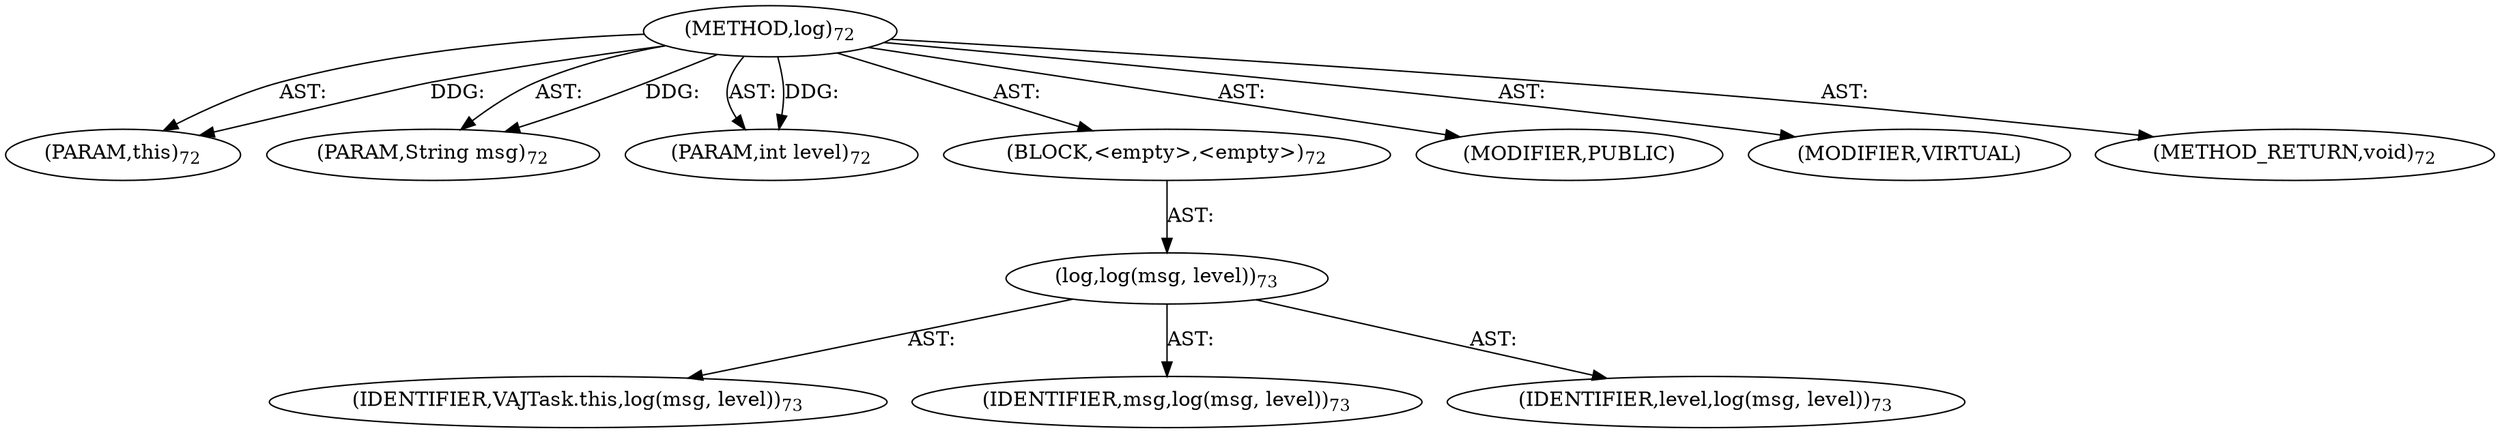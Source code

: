 digraph "log" {  
"111669149696" [label = <(METHOD,log)<SUB>72</SUB>> ]
"115964116992" [label = <(PARAM,this)<SUB>72</SUB>> ]
"115964116997" [label = <(PARAM,String msg)<SUB>72</SUB>> ]
"115964116998" [label = <(PARAM,int level)<SUB>72</SUB>> ]
"25769803776" [label = <(BLOCK,&lt;empty&gt;,&lt;empty&gt;)<SUB>72</SUB>> ]
"30064771072" [label = <(log,log(msg, level))<SUB>73</SUB>> ]
"68719476736" [label = <(IDENTIFIER,VAJTask.this,log(msg, level))<SUB>73</SUB>> ]
"68719476741" [label = <(IDENTIFIER,msg,log(msg, level))<SUB>73</SUB>> ]
"68719476742" [label = <(IDENTIFIER,level,log(msg, level))<SUB>73</SUB>> ]
"133143986176" [label = <(MODIFIER,PUBLIC)> ]
"133143986177" [label = <(MODIFIER,VIRTUAL)> ]
"128849018880" [label = <(METHOD_RETURN,void)<SUB>72</SUB>> ]
  "111669149696" -> "115964116992"  [ label = "AST: "] 
  "111669149696" -> "115964116997"  [ label = "AST: "] 
  "111669149696" -> "115964116998"  [ label = "AST: "] 
  "111669149696" -> "25769803776"  [ label = "AST: "] 
  "111669149696" -> "133143986176"  [ label = "AST: "] 
  "111669149696" -> "133143986177"  [ label = "AST: "] 
  "111669149696" -> "128849018880"  [ label = "AST: "] 
  "25769803776" -> "30064771072"  [ label = "AST: "] 
  "30064771072" -> "68719476736"  [ label = "AST: "] 
  "30064771072" -> "68719476741"  [ label = "AST: "] 
  "30064771072" -> "68719476742"  [ label = "AST: "] 
  "111669149696" -> "115964116992"  [ label = "DDG: "] 
  "111669149696" -> "115964116997"  [ label = "DDG: "] 
  "111669149696" -> "115964116998"  [ label = "DDG: "] 
}
